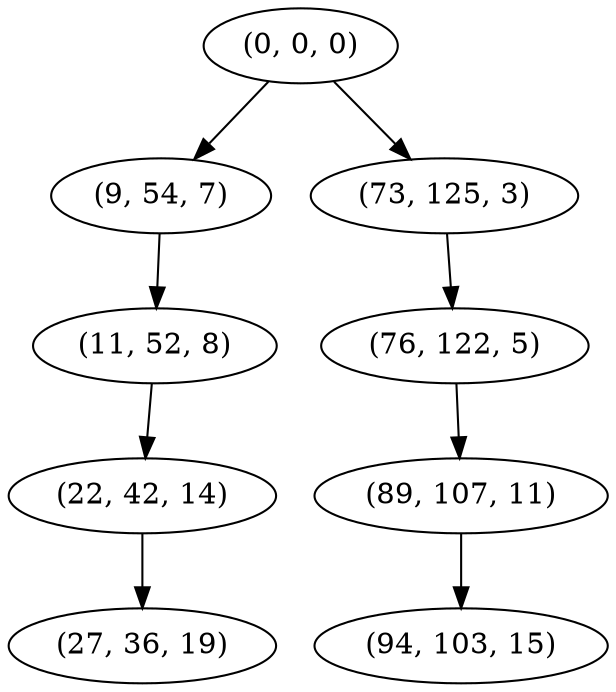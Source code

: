 digraph tree {
    "(0, 0, 0)";
    "(9, 54, 7)";
    "(11, 52, 8)";
    "(22, 42, 14)";
    "(27, 36, 19)";
    "(73, 125, 3)";
    "(76, 122, 5)";
    "(89, 107, 11)";
    "(94, 103, 15)";
    "(0, 0, 0)" -> "(9, 54, 7)";
    "(0, 0, 0)" -> "(73, 125, 3)";
    "(9, 54, 7)" -> "(11, 52, 8)";
    "(11, 52, 8)" -> "(22, 42, 14)";
    "(22, 42, 14)" -> "(27, 36, 19)";
    "(73, 125, 3)" -> "(76, 122, 5)";
    "(76, 122, 5)" -> "(89, 107, 11)";
    "(89, 107, 11)" -> "(94, 103, 15)";
}
